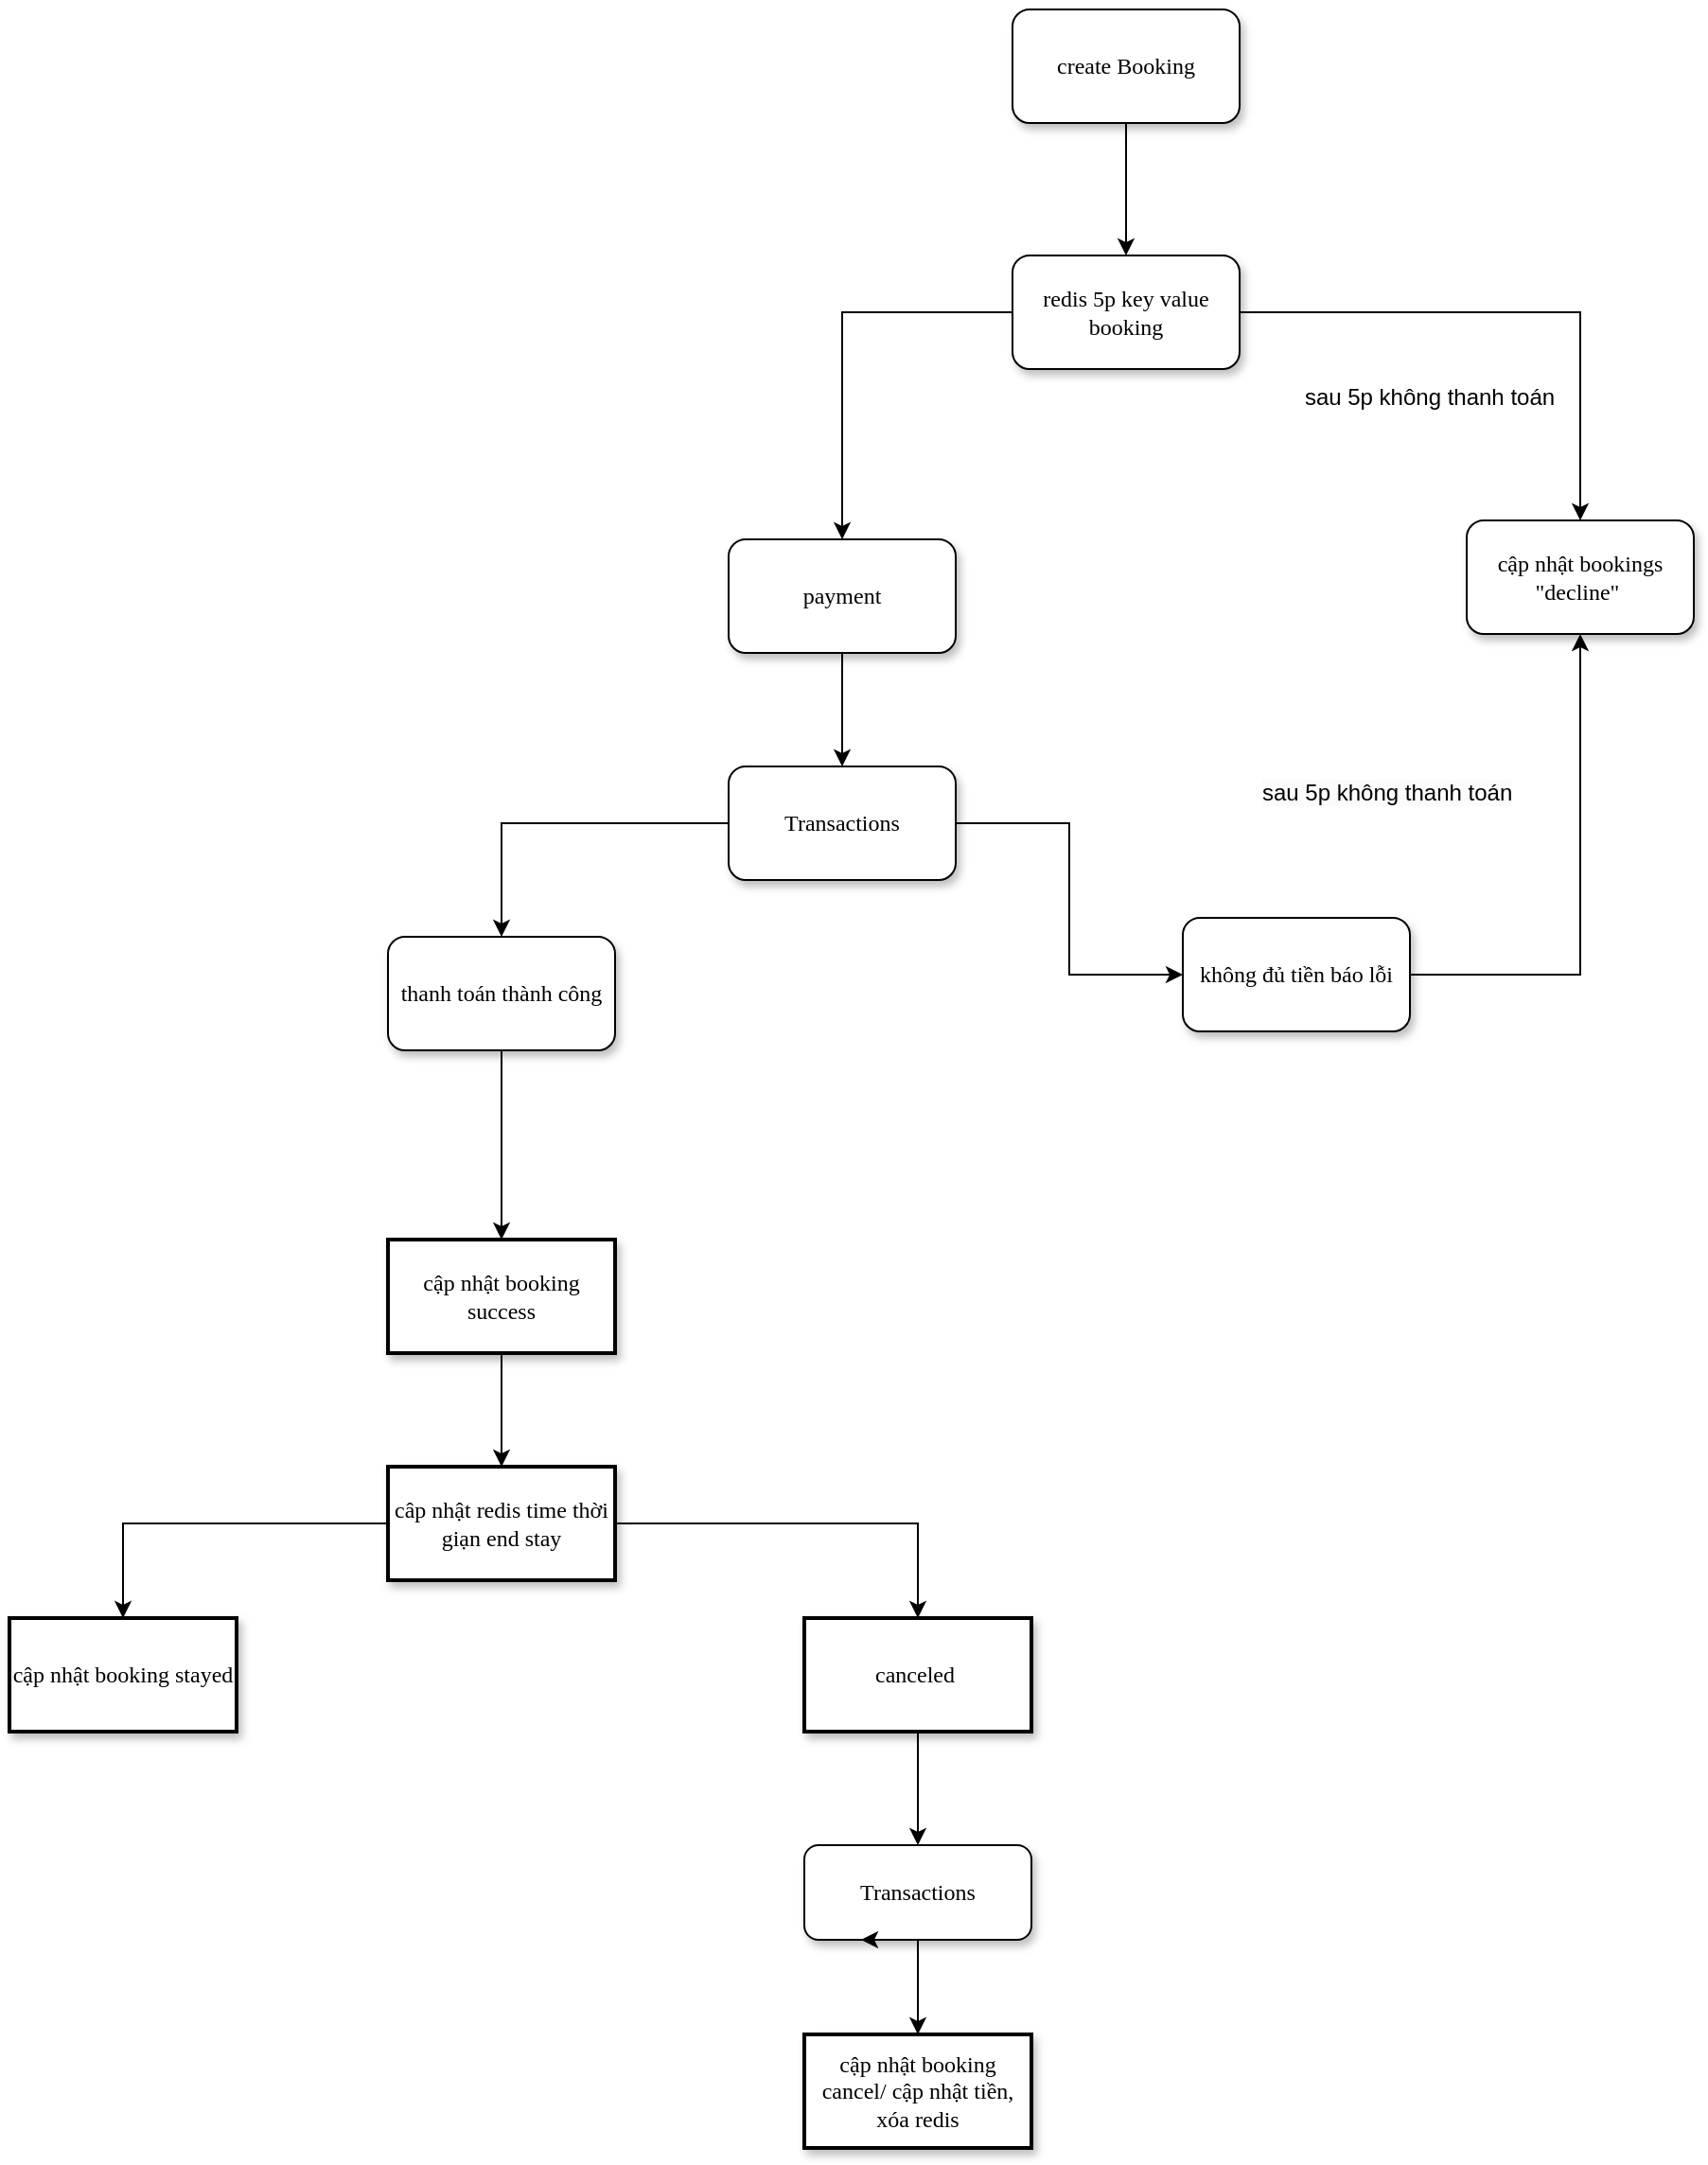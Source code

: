 <mxfile version="21.1.8" type="github">
  <diagram name="Page-1" id="10a91c8b-09ff-31b1-d368-03940ed4cc9e">
    <mxGraphModel dx="2934" dy="993" grid="1" gridSize="10" guides="1" tooltips="1" connect="1" arrows="1" fold="1" page="1" pageScale="1" pageWidth="1100" pageHeight="850" background="none" math="0" shadow="0">
      <root>
        <mxCell id="0" />
        <mxCell id="1" parent="0" />
        <mxCell id="reJh8B2pBs2txFVzYymY-29" style="edgeStyle=orthogonalEdgeStyle;rounded=0;orthogonalLoop=1;jettySize=auto;html=1;entryX=0.5;entryY=0;entryDx=0;entryDy=0;" edge="1" parent="1" source="62893188c0fa7362-1" target="62893188c0fa7362-2">
          <mxGeometry relative="1" as="geometry" />
        </mxCell>
        <mxCell id="62893188c0fa7362-1" value="create Booking" style="whiteSpace=wrap;html=1;rounded=1;shadow=1;labelBackgroundColor=none;strokeWidth=1;fontFamily=Verdana;fontSize=12;align=center;" parent="1" vertex="1">
          <mxGeometry x="530" y="20" width="120" height="60" as="geometry" />
        </mxCell>
        <mxCell id="reJh8B2pBs2txFVzYymY-1" style="edgeStyle=orthogonalEdgeStyle;rounded=0;orthogonalLoop=1;jettySize=auto;html=1;entryX=0.5;entryY=0;entryDx=0;entryDy=0;" edge="1" parent="1" source="62893188c0fa7362-2" target="62893188c0fa7362-9">
          <mxGeometry relative="1" as="geometry" />
        </mxCell>
        <mxCell id="reJh8B2pBs2txFVzYymY-18" style="edgeStyle=orthogonalEdgeStyle;rounded=0;orthogonalLoop=1;jettySize=auto;html=1;entryX=0.5;entryY=0;entryDx=0;entryDy=0;" edge="1" parent="1" source="62893188c0fa7362-2" target="62893188c0fa7362-8">
          <mxGeometry relative="1" as="geometry" />
        </mxCell>
        <mxCell id="62893188c0fa7362-2" value="redis 5p key value booking" style="whiteSpace=wrap;html=1;rounded=1;shadow=1;labelBackgroundColor=none;strokeWidth=1;fontFamily=Verdana;fontSize=12;align=center;" parent="1" vertex="1">
          <mxGeometry x="530" y="150" width="120" height="60" as="geometry" />
        </mxCell>
        <mxCell id="reJh8B2pBs2txFVzYymY-19" style="edgeStyle=orthogonalEdgeStyle;rounded=0;orthogonalLoop=1;jettySize=auto;html=1;entryX=0.5;entryY=0;entryDx=0;entryDy=0;" edge="1" parent="1" source="62893188c0fa7362-8" target="62893188c0fa7362-13">
          <mxGeometry relative="1" as="geometry" />
        </mxCell>
        <mxCell id="62893188c0fa7362-8" value="&lt;span&gt;payment&lt;/span&gt;" style="whiteSpace=wrap;html=1;rounded=1;shadow=1;labelBackgroundColor=none;strokeWidth=1;fontFamily=Verdana;fontSize=12;align=center;" parent="1" vertex="1">
          <mxGeometry x="380" y="300" width="120" height="60" as="geometry" />
        </mxCell>
        <mxCell id="62893188c0fa7362-9" value="cập nhật bookings&lt;br&gt;&quot;decline&quot;&amp;nbsp;" style="whiteSpace=wrap;html=1;rounded=1;shadow=1;labelBackgroundColor=none;strokeWidth=1;fontFamily=Verdana;fontSize=12;align=center;" parent="1" vertex="1">
          <mxGeometry x="770" y="290" width="120" height="60" as="geometry" />
        </mxCell>
        <mxCell id="reJh8B2pBs2txFVzYymY-25" style="edgeStyle=orthogonalEdgeStyle;rounded=0;orthogonalLoop=1;jettySize=auto;html=1;entryX=0.5;entryY=0;entryDx=0;entryDy=0;" edge="1" parent="1" source="62893188c0fa7362-12" target="62893188c0fa7362-20">
          <mxGeometry relative="1" as="geometry" />
        </mxCell>
        <mxCell id="62893188c0fa7362-12" value="&lt;span&gt;thanh toán thành công&lt;/span&gt;" style="whiteSpace=wrap;html=1;rounded=1;shadow=1;labelBackgroundColor=none;strokeWidth=1;fontFamily=Verdana;fontSize=12;align=center;" parent="1" vertex="1">
          <mxGeometry x="200" y="510" width="120" height="60" as="geometry" />
        </mxCell>
        <mxCell id="reJh8B2pBs2txFVzYymY-3" style="edgeStyle=orthogonalEdgeStyle;rounded=0;orthogonalLoop=1;jettySize=auto;html=1;entryX=0;entryY=0.5;entryDx=0;entryDy=0;" edge="1" parent="1" source="62893188c0fa7362-13" target="reJh8B2pBs2txFVzYymY-4">
          <mxGeometry relative="1" as="geometry">
            <mxPoint x="760" y="490" as="targetPoint" />
          </mxGeometry>
        </mxCell>
        <mxCell id="reJh8B2pBs2txFVzYymY-7" style="edgeStyle=orthogonalEdgeStyle;rounded=0;orthogonalLoop=1;jettySize=auto;html=1;entryX=0.5;entryY=0;entryDx=0;entryDy=0;" edge="1" parent="1" source="62893188c0fa7362-13" target="62893188c0fa7362-12">
          <mxGeometry relative="1" as="geometry" />
        </mxCell>
        <mxCell id="62893188c0fa7362-13" value="Transactions" style="whiteSpace=wrap;html=1;rounded=1;shadow=1;labelBackgroundColor=none;strokeWidth=1;fontFamily=Verdana;fontSize=12;align=center;" parent="1" vertex="1">
          <mxGeometry x="380" y="420" width="120" height="60" as="geometry" />
        </mxCell>
        <mxCell id="reJh8B2pBs2txFVzYymY-22" style="edgeStyle=orthogonalEdgeStyle;rounded=0;orthogonalLoop=1;jettySize=auto;html=1;" edge="1" parent="1" source="62893188c0fa7362-20" target="reJh8B2pBs2txFVzYymY-9">
          <mxGeometry relative="1" as="geometry" />
        </mxCell>
        <mxCell id="62893188c0fa7362-20" value="cập nhật booking success" style="whiteSpace=wrap;html=1;rounded=0;shadow=1;labelBackgroundColor=none;strokeWidth=2;fontFamily=Verdana;fontSize=12;align=center;" parent="1" vertex="1">
          <mxGeometry x="200" y="670" width="120" height="60" as="geometry" />
        </mxCell>
        <mxCell id="reJh8B2pBs2txFVzYymY-2" value="sau 5p không thanh toán" style="text;html=1;align=center;verticalAlign=middle;resizable=0;points=[];autosize=1;strokeColor=none;fillColor=none;" vertex="1" parent="1">
          <mxGeometry x="670" y="210" width="160" height="30" as="geometry" />
        </mxCell>
        <mxCell id="reJh8B2pBs2txFVzYymY-5" style="edgeStyle=orthogonalEdgeStyle;rounded=0;orthogonalLoop=1;jettySize=auto;html=1;entryX=0.5;entryY=1;entryDx=0;entryDy=0;" edge="1" parent="1" source="reJh8B2pBs2txFVzYymY-4" target="62893188c0fa7362-9">
          <mxGeometry relative="1" as="geometry" />
        </mxCell>
        <mxCell id="reJh8B2pBs2txFVzYymY-4" value="không đủ tiền báo lỗi" style="whiteSpace=wrap;html=1;rounded=1;shadow=1;labelBackgroundColor=none;strokeWidth=1;fontFamily=Verdana;fontSize=12;align=center;" vertex="1" parent="1">
          <mxGeometry x="620" y="500" width="120" height="60" as="geometry" />
        </mxCell>
        <mxCell id="reJh8B2pBs2txFVzYymY-6" value="&lt;span style=&quot;color: rgb(0, 0, 0); font-family: Helvetica; font-size: 12px; font-style: normal; font-variant-ligatures: normal; font-variant-caps: normal; font-weight: 400; letter-spacing: normal; orphans: 2; text-align: center; text-indent: 0px; text-transform: none; widows: 2; word-spacing: 0px; -webkit-text-stroke-width: 0px; background-color: rgb(251, 251, 251); text-decoration-thickness: initial; text-decoration-style: initial; text-decoration-color: initial; float: none; display: inline !important;&quot;&gt;sau 5p không thanh toán&lt;/span&gt;" style="text;whiteSpace=wrap;html=1;" vertex="1" parent="1">
          <mxGeometry x="660" y="420" width="170" height="40" as="geometry" />
        </mxCell>
        <mxCell id="reJh8B2pBs2txFVzYymY-10" style="edgeStyle=orthogonalEdgeStyle;rounded=0;orthogonalLoop=1;jettySize=auto;html=1;entryX=0.5;entryY=0;entryDx=0;entryDy=0;" edge="1" parent="1" source="reJh8B2pBs2txFVzYymY-9" target="reJh8B2pBs2txFVzYymY-11">
          <mxGeometry relative="1" as="geometry">
            <mxPoint x="520" y="770" as="targetPoint" />
          </mxGeometry>
        </mxCell>
        <mxCell id="reJh8B2pBs2txFVzYymY-15" style="edgeStyle=orthogonalEdgeStyle;rounded=0;orthogonalLoop=1;jettySize=auto;html=1;entryX=0.5;entryY=0;entryDx=0;entryDy=0;" edge="1" parent="1" source="reJh8B2pBs2txFVzYymY-9" target="reJh8B2pBs2txFVzYymY-17">
          <mxGeometry relative="1" as="geometry">
            <mxPoint x="100" y="720" as="targetPoint" />
          </mxGeometry>
        </mxCell>
        <mxCell id="reJh8B2pBs2txFVzYymY-9" value="câp nhật redis time thời giạn end stay" style="whiteSpace=wrap;html=1;rounded=0;shadow=1;labelBackgroundColor=none;strokeWidth=2;fontFamily=Verdana;fontSize=12;align=center;" vertex="1" parent="1">
          <mxGeometry x="200" y="790" width="120" height="60" as="geometry" />
        </mxCell>
        <mxCell id="reJh8B2pBs2txFVzYymY-28" style="edgeStyle=orthogonalEdgeStyle;rounded=0;orthogonalLoop=1;jettySize=auto;html=1;" edge="1" parent="1" source="reJh8B2pBs2txFVzYymY-11" target="reJh8B2pBs2txFVzYymY-14">
          <mxGeometry relative="1" as="geometry" />
        </mxCell>
        <mxCell id="reJh8B2pBs2txFVzYymY-11" value="canceled&amp;nbsp;" style="whiteSpace=wrap;html=1;rounded=0;shadow=1;labelBackgroundColor=none;strokeWidth=2;fontFamily=Verdana;fontSize=12;align=center;" vertex="1" parent="1">
          <mxGeometry x="420" y="870" width="120" height="60" as="geometry" />
        </mxCell>
        <mxCell id="reJh8B2pBs2txFVzYymY-13" value="cập nhật booking cancel/ cập nhật tiền, xóa redis" style="whiteSpace=wrap;html=1;rounded=0;shadow=1;labelBackgroundColor=none;strokeWidth=2;fontFamily=Verdana;fontSize=12;align=center;" vertex="1" parent="1">
          <mxGeometry x="420" y="1090" width="120" height="60" as="geometry" />
        </mxCell>
        <mxCell id="reJh8B2pBs2txFVzYymY-16" style="edgeStyle=orthogonalEdgeStyle;rounded=0;orthogonalLoop=1;jettySize=auto;html=1;entryX=0.5;entryY=0;entryDx=0;entryDy=0;" edge="1" parent="1" source="reJh8B2pBs2txFVzYymY-14" target="reJh8B2pBs2txFVzYymY-13">
          <mxGeometry relative="1" as="geometry" />
        </mxCell>
        <mxCell id="reJh8B2pBs2txFVzYymY-14" value="Transactions" style="whiteSpace=wrap;html=1;rounded=1;shadow=1;labelBackgroundColor=none;strokeWidth=1;fontFamily=Verdana;fontSize=12;align=center;" vertex="1" parent="1">
          <mxGeometry x="420" y="990" width="120" height="50" as="geometry" />
        </mxCell>
        <mxCell id="reJh8B2pBs2txFVzYymY-17" value="cập nhật booking stayed" style="whiteSpace=wrap;html=1;rounded=0;shadow=1;labelBackgroundColor=none;strokeWidth=2;fontFamily=Verdana;fontSize=12;align=center;" vertex="1" parent="1">
          <mxGeometry y="870" width="120" height="60" as="geometry" />
        </mxCell>
        <mxCell id="reJh8B2pBs2txFVzYymY-26" style="edgeStyle=orthogonalEdgeStyle;rounded=0;orthogonalLoop=1;jettySize=auto;html=1;exitX=0.5;exitY=1;exitDx=0;exitDy=0;entryX=0.25;entryY=1;entryDx=0;entryDy=0;" edge="1" parent="1" source="reJh8B2pBs2txFVzYymY-14" target="reJh8B2pBs2txFVzYymY-14">
          <mxGeometry relative="1" as="geometry" />
        </mxCell>
      </root>
    </mxGraphModel>
  </diagram>
</mxfile>
